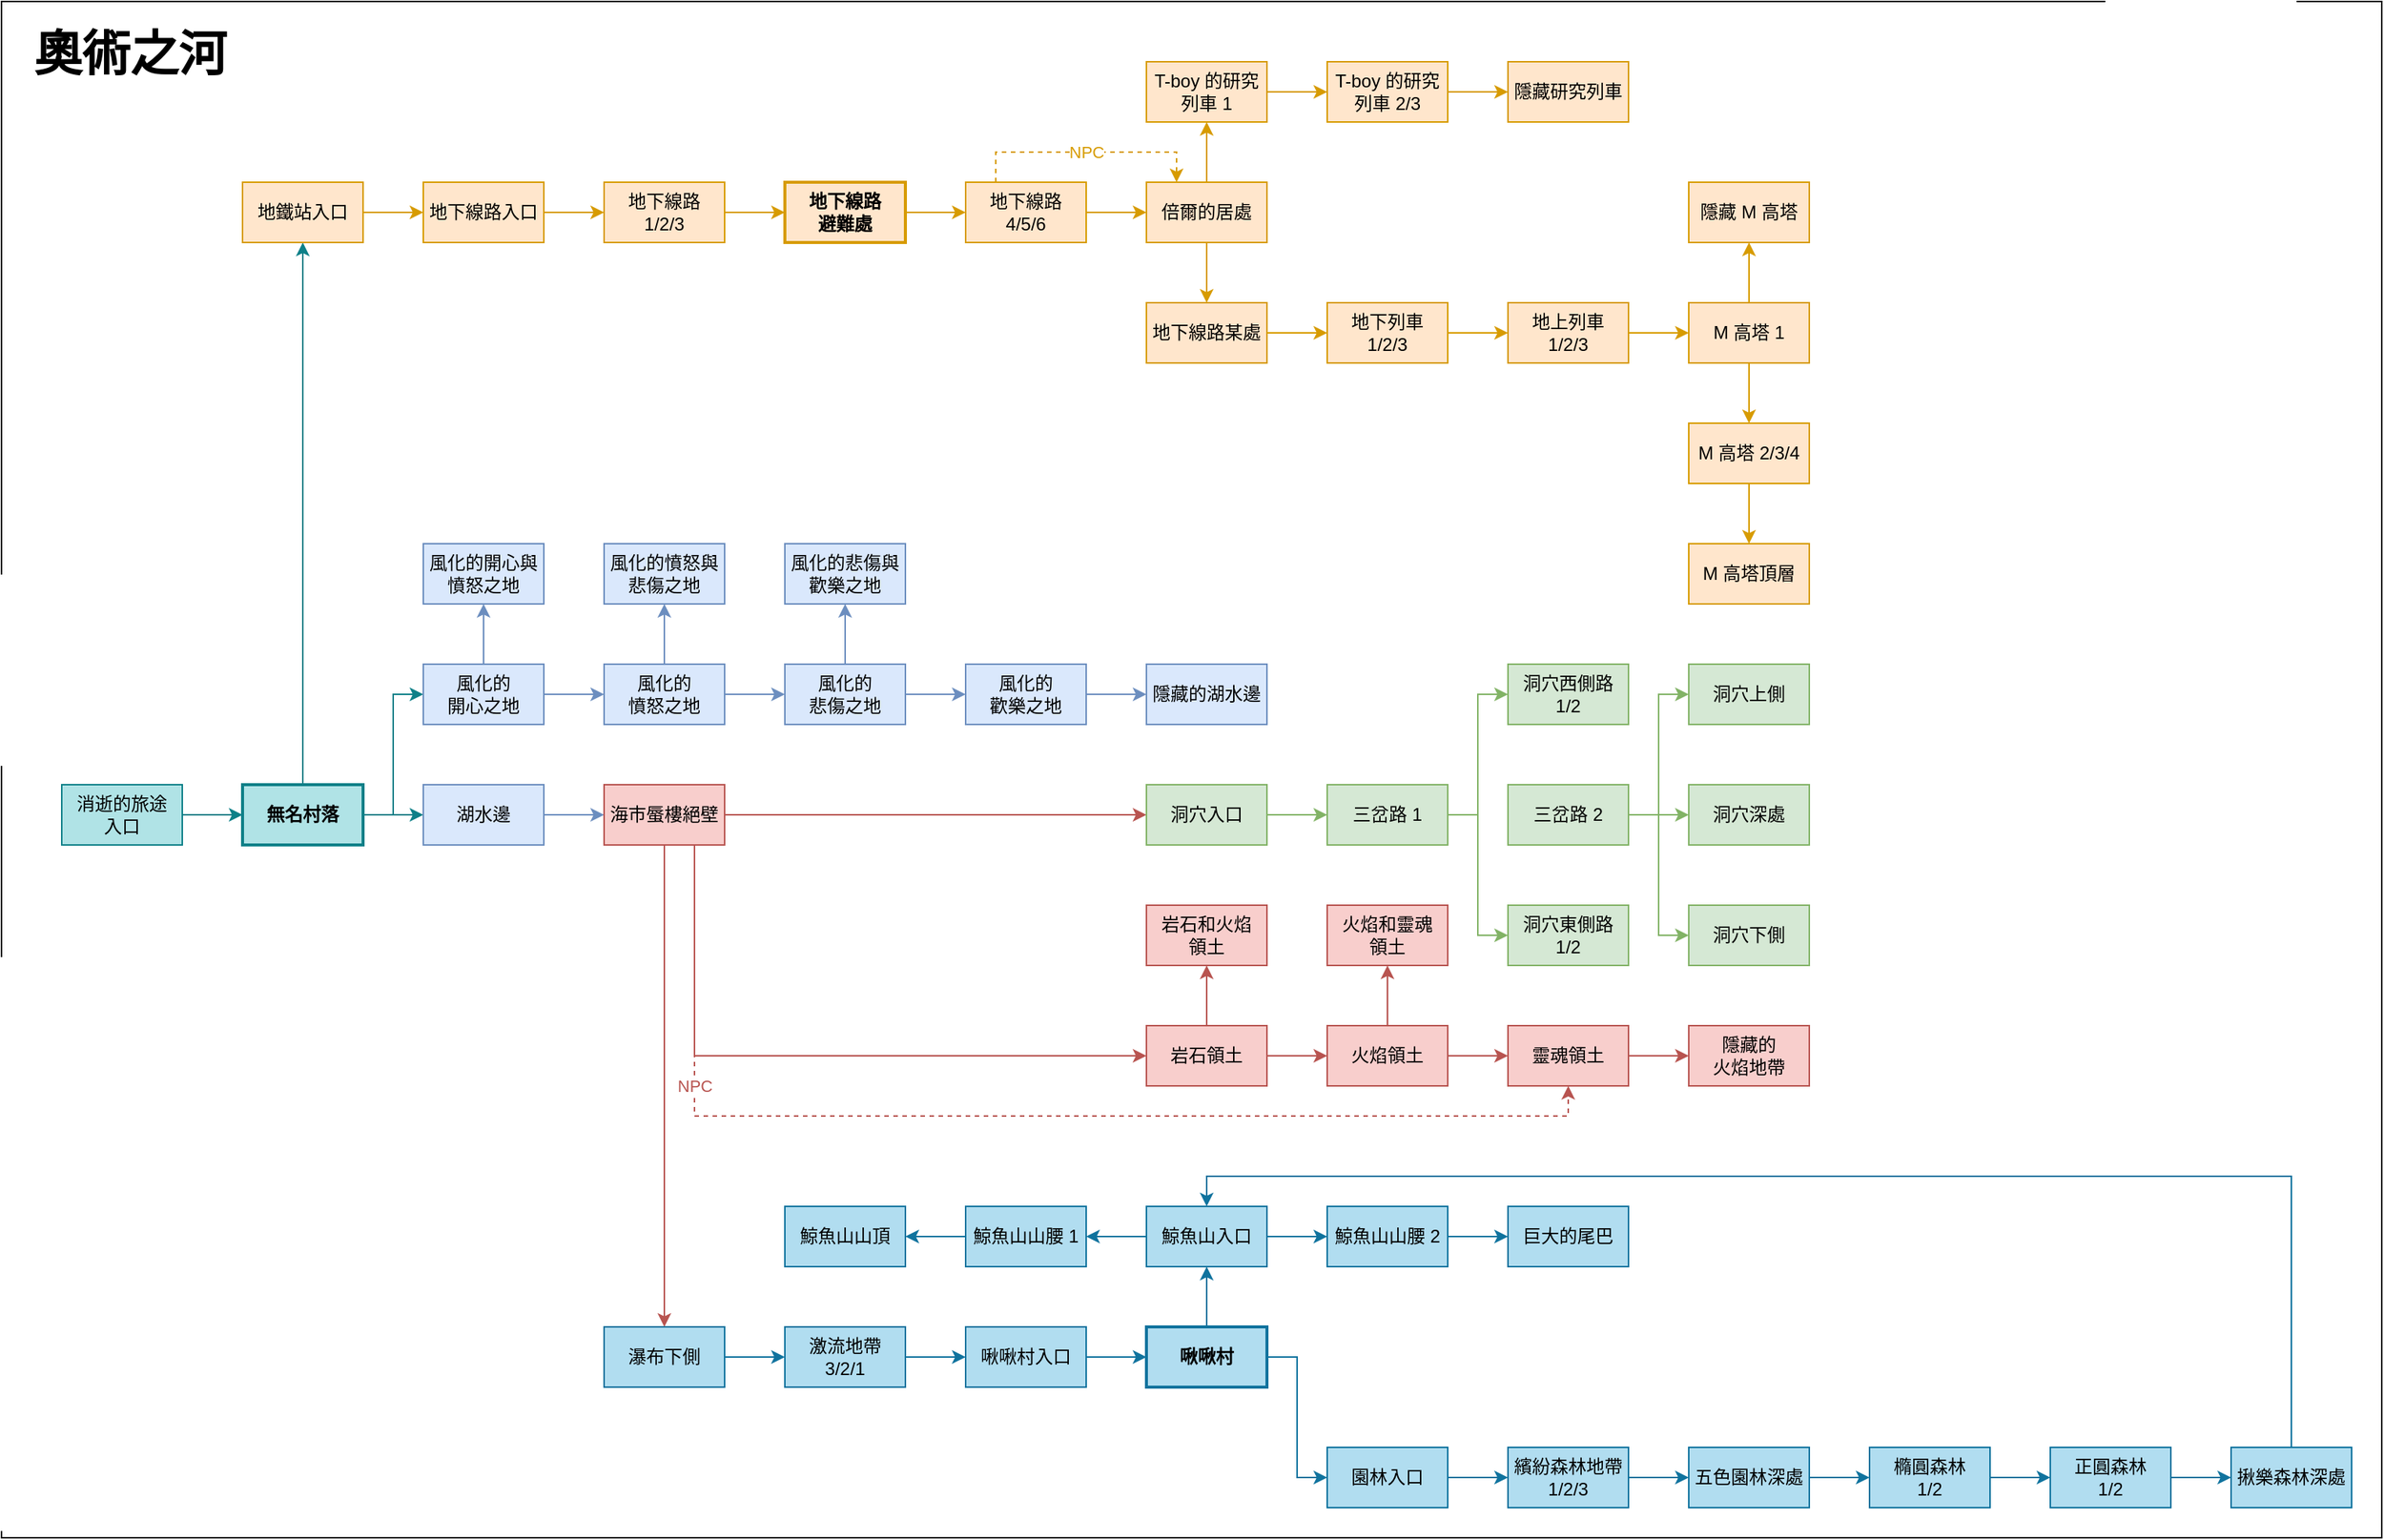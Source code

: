 <mxfile version="24.7.5">
  <diagram name="Page-1" id="98I1_oZJ7lvWs5_vr2ny">
    <mxGraphModel dx="2874" dy="1777" grid="1" gridSize="10" guides="1" tooltips="1" connect="1" arrows="1" fold="1" page="1" pageScale="1" pageWidth="850" pageHeight="1100" math="0" shadow="0">
      <root>
        <mxCell id="0" />
        <mxCell id="1" parent="0" />
        <mxCell id="Q3DIbl1BtEreVl4ZhK06-36" value="" style="rounded=0;whiteSpace=wrap;html=1;" parent="1" vertex="1">
          <mxGeometry x="40" y="40" width="1580" height="1020" as="geometry" />
        </mxCell>
        <mxCell id="d3JcHvjQmQeXnqKImObB-3" style="edgeStyle=orthogonalEdgeStyle;rounded=0;orthogonalLoop=1;jettySize=auto;html=1;exitX=1;exitY=0.5;exitDx=0;exitDy=0;entryX=0;entryY=0.5;entryDx=0;entryDy=0;fillColor=#b0e3e6;strokeColor=#0e8088;" parent="1" source="d3JcHvjQmQeXnqKImObB-1" target="d3JcHvjQmQeXnqKImObB-2" edge="1">
          <mxGeometry relative="1" as="geometry" />
        </mxCell>
        <mxCell id="d3JcHvjQmQeXnqKImObB-1" value="消逝的旅途&lt;br&gt;入口" style="rounded=0;whiteSpace=wrap;html=1;fillColor=#b0e3e6;strokeColor=#0e8088;" parent="1" vertex="1">
          <mxGeometry x="80" y="560" width="80" height="40" as="geometry" />
        </mxCell>
        <mxCell id="d3JcHvjQmQeXnqKImObB-93" style="edgeStyle=orthogonalEdgeStyle;rounded=0;orthogonalLoop=1;jettySize=auto;html=1;exitX=1;exitY=0.5;exitDx=0;exitDy=0;entryX=0;entryY=0.5;entryDx=0;entryDy=0;fillColor=#b0e3e6;strokeColor=#0e8088;" parent="1" source="d3JcHvjQmQeXnqKImObB-2" target="d3JcHvjQmQeXnqKImObB-59" edge="1">
          <mxGeometry relative="1" as="geometry" />
        </mxCell>
        <mxCell id="d3JcHvjQmQeXnqKImObB-96" style="edgeStyle=orthogonalEdgeStyle;rounded=0;orthogonalLoop=1;jettySize=auto;html=1;exitX=1;exitY=0.5;exitDx=0;exitDy=0;entryX=0;entryY=0.5;entryDx=0;entryDy=0;fillColor=#b0e3e6;strokeColor=#0e8088;" parent="1" source="d3JcHvjQmQeXnqKImObB-2" target="d3JcHvjQmQeXnqKImObB-43" edge="1">
          <mxGeometry relative="1" as="geometry" />
        </mxCell>
        <mxCell id="d3JcHvjQmQeXnqKImObB-97" style="edgeStyle=orthogonalEdgeStyle;rounded=0;orthogonalLoop=1;jettySize=auto;html=1;exitX=0.5;exitY=0;exitDx=0;exitDy=0;entryX=0.5;entryY=1;entryDx=0;entryDy=0;fillColor=#b0e3e6;strokeColor=#0e8088;" parent="1" source="d3JcHvjQmQeXnqKImObB-2" target="d3JcHvjQmQeXnqKImObB-4" edge="1">
          <mxGeometry relative="1" as="geometry" />
        </mxCell>
        <mxCell id="d3JcHvjQmQeXnqKImObB-2" value="無名村落" style="rounded=0;whiteSpace=wrap;html=1;fillColor=#b0e3e6;strokeColor=#0e8088;fontStyle=1;strokeWidth=2;" parent="1" vertex="1">
          <mxGeometry x="200" y="560" width="80" height="40" as="geometry" />
        </mxCell>
        <mxCell id="d3JcHvjQmQeXnqKImObB-10" style="edgeStyle=orthogonalEdgeStyle;rounded=0;orthogonalLoop=1;jettySize=auto;html=1;exitX=1;exitY=0.5;exitDx=0;exitDy=0;entryX=0;entryY=0.5;entryDx=0;entryDy=0;fillColor=#ffe6cc;strokeColor=#d79b00;" parent="1" source="d3JcHvjQmQeXnqKImObB-4" target="d3JcHvjQmQeXnqKImObB-5" edge="1">
          <mxGeometry relative="1" as="geometry" />
        </mxCell>
        <mxCell id="d3JcHvjQmQeXnqKImObB-4" value="地鐵站入口" style="rounded=0;whiteSpace=wrap;html=1;fillColor=#ffe6cc;strokeColor=#d79b00;" parent="1" vertex="1">
          <mxGeometry x="200" y="160" width="80" height="40" as="geometry" />
        </mxCell>
        <mxCell id="d3JcHvjQmQeXnqKImObB-11" style="edgeStyle=orthogonalEdgeStyle;rounded=0;orthogonalLoop=1;jettySize=auto;html=1;exitX=1;exitY=0.5;exitDx=0;exitDy=0;entryX=0;entryY=0.5;entryDx=0;entryDy=0;fillColor=#ffe6cc;strokeColor=#d79b00;" parent="1" source="d3JcHvjQmQeXnqKImObB-5" target="d3JcHvjQmQeXnqKImObB-6" edge="1">
          <mxGeometry relative="1" as="geometry" />
        </mxCell>
        <mxCell id="d3JcHvjQmQeXnqKImObB-5" value="地下線路入口" style="rounded=0;whiteSpace=wrap;html=1;fillColor=#ffe6cc;strokeColor=#d79b00;" parent="1" vertex="1">
          <mxGeometry x="320" y="160" width="80" height="40" as="geometry" />
        </mxCell>
        <mxCell id="d3JcHvjQmQeXnqKImObB-12" style="edgeStyle=orthogonalEdgeStyle;rounded=0;orthogonalLoop=1;jettySize=auto;html=1;exitX=1;exitY=0.5;exitDx=0;exitDy=0;entryX=0;entryY=0.5;entryDx=0;entryDy=0;fillColor=#ffe6cc;strokeColor=#d79b00;" parent="1" source="d3JcHvjQmQeXnqKImObB-6" target="d3JcHvjQmQeXnqKImObB-9" edge="1">
          <mxGeometry relative="1" as="geometry">
            <mxPoint x="560" y="180" as="targetPoint" />
          </mxGeometry>
        </mxCell>
        <mxCell id="d3JcHvjQmQeXnqKImObB-6" value="地下線路 1/2/3" style="rounded=0;whiteSpace=wrap;html=1;fillColor=#ffe6cc;strokeColor=#d79b00;" parent="1" vertex="1">
          <mxGeometry x="440" y="160" width="80" height="40" as="geometry" />
        </mxCell>
        <mxCell id="d3JcHvjQmQeXnqKImObB-16" style="edgeStyle=orthogonalEdgeStyle;rounded=0;orthogonalLoop=1;jettySize=auto;html=1;exitX=1;exitY=0.5;exitDx=0;exitDy=0;entryX=0;entryY=0.5;entryDx=0;entryDy=0;fillColor=#ffe6cc;strokeColor=#d79b00;" parent="1" source="d3JcHvjQmQeXnqKImObB-9" target="d3JcHvjQmQeXnqKImObB-15" edge="1">
          <mxGeometry relative="1" as="geometry" />
        </mxCell>
        <mxCell id="d3JcHvjQmQeXnqKImObB-9" value="地下線路&lt;br&gt;避難處" style="rounded=0;whiteSpace=wrap;html=1;fillColor=#ffe6cc;strokeColor=#d79b00;fontStyle=1;strokeWidth=2;" parent="1" vertex="1">
          <mxGeometry x="560" y="160" width="80" height="40" as="geometry" />
        </mxCell>
        <mxCell id="d3JcHvjQmQeXnqKImObB-25" style="edgeStyle=orthogonalEdgeStyle;rounded=0;orthogonalLoop=1;jettySize=auto;html=1;exitX=1;exitY=0.5;exitDx=0;exitDy=0;entryX=0;entryY=0.5;entryDx=0;entryDy=0;fillColor=#ffe6cc;strokeColor=#d79b00;" parent="1" source="d3JcHvjQmQeXnqKImObB-15" target="d3JcHvjQmQeXnqKImObB-21" edge="1">
          <mxGeometry relative="1" as="geometry" />
        </mxCell>
        <mxCell id="SFGJ2DjizF-hznq4Pdk7-2" style="edgeStyle=orthogonalEdgeStyle;rounded=0;orthogonalLoop=1;jettySize=auto;html=1;exitX=0.25;exitY=0;exitDx=0;exitDy=0;entryX=0.25;entryY=0;entryDx=0;entryDy=0;fillColor=#ffe6cc;strokeColor=#d79b00;dashed=1;" edge="1" parent="1" source="d3JcHvjQmQeXnqKImObB-15" target="d3JcHvjQmQeXnqKImObB-21">
          <mxGeometry relative="1" as="geometry" />
        </mxCell>
        <mxCell id="SFGJ2DjizF-hznq4Pdk7-3" value="NPC" style="edgeLabel;html=1;align=center;verticalAlign=middle;resizable=0;points=[];fontColor=#D79B00;" vertex="1" connectable="0" parent="SFGJ2DjizF-hznq4Pdk7-2">
          <mxGeometry x="-0.438" y="-4" relative="1" as="geometry">
            <mxPoint x="35" y="-4" as="offset" />
          </mxGeometry>
        </mxCell>
        <mxCell id="d3JcHvjQmQeXnqKImObB-15" value="地下線路 4/5/6" style="rounded=0;whiteSpace=wrap;html=1;fillColor=#ffe6cc;strokeColor=#d79b00;" parent="1" vertex="1">
          <mxGeometry x="680" y="160" width="80" height="40" as="geometry" />
        </mxCell>
        <mxCell id="d3JcHvjQmQeXnqKImObB-26" style="edgeStyle=orthogonalEdgeStyle;rounded=0;orthogonalLoop=1;jettySize=auto;html=1;exitX=0.5;exitY=1;exitDx=0;exitDy=0;entryX=0.5;entryY=0;entryDx=0;entryDy=0;fillColor=#ffe6cc;strokeColor=#d79b00;" parent="1" source="d3JcHvjQmQeXnqKImObB-21" target="d3JcHvjQmQeXnqKImObB-22" edge="1">
          <mxGeometry relative="1" as="geometry" />
        </mxCell>
        <mxCell id="SFGJ2DjizF-hznq4Pdk7-1" style="edgeStyle=orthogonalEdgeStyle;rounded=0;orthogonalLoop=1;jettySize=auto;html=1;exitX=0.5;exitY=0;exitDx=0;exitDy=0;entryX=0.5;entryY=1;entryDx=0;entryDy=0;fillColor=#ffe6cc;strokeColor=#d79b00;" edge="1" parent="1" source="d3JcHvjQmQeXnqKImObB-21" target="d3JcHvjQmQeXnqKImObB-37">
          <mxGeometry relative="1" as="geometry" />
        </mxCell>
        <mxCell id="d3JcHvjQmQeXnqKImObB-21" value="倍爾的居處" style="rounded=0;whiteSpace=wrap;html=1;fillColor=#ffe6cc;strokeColor=#d79b00;" parent="1" vertex="1">
          <mxGeometry x="800" y="160" width="80" height="40" as="geometry" />
        </mxCell>
        <mxCell id="d3JcHvjQmQeXnqKImObB-27" style="edgeStyle=orthogonalEdgeStyle;rounded=0;orthogonalLoop=1;jettySize=auto;html=1;exitX=1;exitY=0.5;exitDx=0;exitDy=0;entryX=0;entryY=0.5;entryDx=0;entryDy=0;fillColor=#ffe6cc;strokeColor=#d79b00;" parent="1" source="d3JcHvjQmQeXnqKImObB-22" target="d3JcHvjQmQeXnqKImObB-23" edge="1">
          <mxGeometry relative="1" as="geometry" />
        </mxCell>
        <mxCell id="d3JcHvjQmQeXnqKImObB-22" value="地下線路某處" style="rounded=0;whiteSpace=wrap;html=1;fillColor=#ffe6cc;strokeColor=#d79b00;" parent="1" vertex="1">
          <mxGeometry x="800" y="240" width="80" height="40" as="geometry" />
        </mxCell>
        <mxCell id="d3JcHvjQmQeXnqKImObB-28" style="edgeStyle=orthogonalEdgeStyle;rounded=0;orthogonalLoop=1;jettySize=auto;html=1;exitX=1;exitY=0.5;exitDx=0;exitDy=0;entryX=0;entryY=0.5;entryDx=0;entryDy=0;fillColor=#ffe6cc;strokeColor=#d79b00;" parent="1" source="d3JcHvjQmQeXnqKImObB-23" target="d3JcHvjQmQeXnqKImObB-24" edge="1">
          <mxGeometry relative="1" as="geometry" />
        </mxCell>
        <mxCell id="d3JcHvjQmQeXnqKImObB-23" value="地下列車 1/2/3" style="rounded=0;whiteSpace=wrap;html=1;fillColor=#ffe6cc;strokeColor=#d79b00;" parent="1" vertex="1">
          <mxGeometry x="920" y="240" width="80" height="40" as="geometry" />
        </mxCell>
        <mxCell id="d3JcHvjQmQeXnqKImObB-33" style="edgeStyle=orthogonalEdgeStyle;rounded=0;orthogonalLoop=1;jettySize=auto;html=1;exitX=1;exitY=0.5;exitDx=0;exitDy=0;entryX=0;entryY=0.5;entryDx=0;entryDy=0;fillColor=#ffe6cc;strokeColor=#d79b00;" parent="1" source="d3JcHvjQmQeXnqKImObB-24" target="d3JcHvjQmQeXnqKImObB-29" edge="1">
          <mxGeometry relative="1" as="geometry" />
        </mxCell>
        <mxCell id="d3JcHvjQmQeXnqKImObB-24" value="地上列車 1/2/3" style="rounded=0;whiteSpace=wrap;html=1;fillColor=#ffe6cc;strokeColor=#d79b00;" parent="1" vertex="1">
          <mxGeometry x="1040" y="240" width="80" height="40" as="geometry" />
        </mxCell>
        <mxCell id="d3JcHvjQmQeXnqKImObB-35" style="edgeStyle=orthogonalEdgeStyle;rounded=0;orthogonalLoop=1;jettySize=auto;html=1;exitX=0.5;exitY=1;exitDx=0;exitDy=0;entryX=0.5;entryY=0;entryDx=0;entryDy=0;fillColor=#ffe6cc;strokeColor=#d79b00;" parent="1" source="d3JcHvjQmQeXnqKImObB-29" target="d3JcHvjQmQeXnqKImObB-31" edge="1">
          <mxGeometry relative="1" as="geometry" />
        </mxCell>
        <mxCell id="d3JcHvjQmQeXnqKImObB-62" style="edgeStyle=orthogonalEdgeStyle;rounded=0;orthogonalLoop=1;jettySize=auto;html=1;exitX=0.5;exitY=0;exitDx=0;exitDy=0;entryX=0.5;entryY=1;entryDx=0;entryDy=0;fillColor=#ffe6cc;strokeColor=#d79b00;" parent="1" source="d3JcHvjQmQeXnqKImObB-29" target="d3JcHvjQmQeXnqKImObB-30" edge="1">
          <mxGeometry relative="1" as="geometry" />
        </mxCell>
        <mxCell id="d3JcHvjQmQeXnqKImObB-29" value="M 高塔 1" style="rounded=0;whiteSpace=wrap;html=1;fillColor=#ffe6cc;strokeColor=#d79b00;" parent="1" vertex="1">
          <mxGeometry x="1160" y="240" width="80" height="40" as="geometry" />
        </mxCell>
        <mxCell id="d3JcHvjQmQeXnqKImObB-30" value="隱藏 M 高塔" style="rounded=0;whiteSpace=wrap;html=1;fillColor=#ffe6cc;strokeColor=#d79b00;" parent="1" vertex="1">
          <mxGeometry x="1160" y="160" width="80" height="40" as="geometry" />
        </mxCell>
        <mxCell id="d3JcHvjQmQeXnqKImObB-36" style="edgeStyle=orthogonalEdgeStyle;rounded=0;orthogonalLoop=1;jettySize=auto;html=1;exitX=0.5;exitY=1;exitDx=0;exitDy=0;entryX=0.5;entryY=0;entryDx=0;entryDy=0;fillColor=#ffe6cc;strokeColor=#d79b00;" parent="1" source="d3JcHvjQmQeXnqKImObB-31" target="d3JcHvjQmQeXnqKImObB-32" edge="1">
          <mxGeometry relative="1" as="geometry" />
        </mxCell>
        <mxCell id="d3JcHvjQmQeXnqKImObB-31" value="M 高塔 2/3/4" style="rounded=0;whiteSpace=wrap;html=1;fillColor=#ffe6cc;strokeColor=#d79b00;" parent="1" vertex="1">
          <mxGeometry x="1160" y="320" width="80" height="40" as="geometry" />
        </mxCell>
        <mxCell id="d3JcHvjQmQeXnqKImObB-32" value="M 高塔頂層" style="rounded=0;whiteSpace=wrap;html=1;fillColor=#ffe6cc;strokeColor=#d79b00;" parent="1" vertex="1">
          <mxGeometry x="1160" y="400" width="80" height="40" as="geometry" />
        </mxCell>
        <mxCell id="d3JcHvjQmQeXnqKImObB-39" style="edgeStyle=orthogonalEdgeStyle;rounded=0;orthogonalLoop=1;jettySize=auto;html=1;exitX=1;exitY=0.5;exitDx=0;exitDy=0;fillColor=#ffe6cc;strokeColor=#d79b00;" parent="1" source="d3JcHvjQmQeXnqKImObB-37" target="d3JcHvjQmQeXnqKImObB-38" edge="1">
          <mxGeometry relative="1" as="geometry" />
        </mxCell>
        <mxCell id="d3JcHvjQmQeXnqKImObB-37" value="T-boy 的研究列車 1" style="rounded=0;whiteSpace=wrap;html=1;fillColor=#ffe6cc;strokeColor=#d79b00;" parent="1" vertex="1">
          <mxGeometry x="800" y="80" width="80" height="40" as="geometry" />
        </mxCell>
        <mxCell id="d3JcHvjQmQeXnqKImObB-41" style="edgeStyle=orthogonalEdgeStyle;rounded=0;orthogonalLoop=1;jettySize=auto;html=1;exitX=1;exitY=0.5;exitDx=0;exitDy=0;entryX=0;entryY=0.5;entryDx=0;entryDy=0;fillColor=#ffe6cc;strokeColor=#d79b00;" parent="1" source="d3JcHvjQmQeXnqKImObB-38" target="d3JcHvjQmQeXnqKImObB-40" edge="1">
          <mxGeometry relative="1" as="geometry" />
        </mxCell>
        <mxCell id="d3JcHvjQmQeXnqKImObB-38" value="T-boy 的研究列車 2/3" style="rounded=0;whiteSpace=wrap;html=1;fillColor=#ffe6cc;strokeColor=#d79b00;" parent="1" vertex="1">
          <mxGeometry x="920" y="80" width="80" height="40" as="geometry" />
        </mxCell>
        <mxCell id="d3JcHvjQmQeXnqKImObB-40" value="隱藏研究列車" style="rounded=0;whiteSpace=wrap;html=1;fillColor=#ffe6cc;strokeColor=#d79b00;" parent="1" vertex="1">
          <mxGeometry x="1040" y="80" width="80" height="40" as="geometry" />
        </mxCell>
        <mxCell id="d3JcHvjQmQeXnqKImObB-52" style="edgeStyle=orthogonalEdgeStyle;rounded=0;orthogonalLoop=1;jettySize=auto;html=1;exitX=1;exitY=0.5;exitDx=0;exitDy=0;entryX=0;entryY=0.5;entryDx=0;entryDy=0;fillColor=#dae8fc;strokeColor=#6c8ebf;" parent="1" source="d3JcHvjQmQeXnqKImObB-43" target="d3JcHvjQmQeXnqKImObB-45" edge="1">
          <mxGeometry relative="1" as="geometry" />
        </mxCell>
        <mxCell id="d3JcHvjQmQeXnqKImObB-56" style="edgeStyle=orthogonalEdgeStyle;rounded=0;orthogonalLoop=1;jettySize=auto;html=1;exitX=0.5;exitY=0;exitDx=0;exitDy=0;entryX=0.5;entryY=1;entryDx=0;entryDy=0;fillColor=#dae8fc;strokeColor=#6c8ebf;" parent="1" source="d3JcHvjQmQeXnqKImObB-43" target="d3JcHvjQmQeXnqKImObB-44" edge="1">
          <mxGeometry relative="1" as="geometry" />
        </mxCell>
        <mxCell id="d3JcHvjQmQeXnqKImObB-43" value="風化的&lt;br&gt;開心之地" style="rounded=0;whiteSpace=wrap;html=1;fillColor=#dae8fc;strokeColor=#6c8ebf;" parent="1" vertex="1">
          <mxGeometry x="320" y="480" width="80" height="40" as="geometry" />
        </mxCell>
        <mxCell id="d3JcHvjQmQeXnqKImObB-44" value="風化的開心與憤怒之地" style="rounded=0;whiteSpace=wrap;html=1;fillColor=#dae8fc;strokeColor=#6c8ebf;" parent="1" vertex="1">
          <mxGeometry x="320" y="400" width="80" height="40" as="geometry" />
        </mxCell>
        <mxCell id="d3JcHvjQmQeXnqKImObB-53" style="edgeStyle=orthogonalEdgeStyle;rounded=0;orthogonalLoop=1;jettySize=auto;html=1;exitX=1;exitY=0.5;exitDx=0;exitDy=0;entryX=0;entryY=0.5;entryDx=0;entryDy=0;fillColor=#dae8fc;strokeColor=#6c8ebf;" parent="1" source="d3JcHvjQmQeXnqKImObB-45" target="d3JcHvjQmQeXnqKImObB-47" edge="1">
          <mxGeometry relative="1" as="geometry" />
        </mxCell>
        <mxCell id="d3JcHvjQmQeXnqKImObB-57" style="edgeStyle=orthogonalEdgeStyle;rounded=0;orthogonalLoop=1;jettySize=auto;html=1;exitX=0.5;exitY=0;exitDx=0;exitDy=0;entryX=0.5;entryY=1;entryDx=0;entryDy=0;fillColor=#dae8fc;strokeColor=#6c8ebf;" parent="1" source="d3JcHvjQmQeXnqKImObB-45" target="d3JcHvjQmQeXnqKImObB-46" edge="1">
          <mxGeometry relative="1" as="geometry" />
        </mxCell>
        <mxCell id="d3JcHvjQmQeXnqKImObB-45" value="風化的&lt;br&gt;憤怒之地" style="rounded=0;whiteSpace=wrap;html=1;fillColor=#dae8fc;strokeColor=#6c8ebf;" parent="1" vertex="1">
          <mxGeometry x="440" y="480" width="80" height="40" as="geometry" />
        </mxCell>
        <mxCell id="d3JcHvjQmQeXnqKImObB-46" value="風化的憤怒與悲傷之地" style="rounded=0;whiteSpace=wrap;html=1;fillColor=#dae8fc;strokeColor=#6c8ebf;" parent="1" vertex="1">
          <mxGeometry x="440" y="400" width="80" height="40" as="geometry" />
        </mxCell>
        <mxCell id="d3JcHvjQmQeXnqKImObB-54" style="edgeStyle=orthogonalEdgeStyle;rounded=0;orthogonalLoop=1;jettySize=auto;html=1;exitX=1;exitY=0.5;exitDx=0;exitDy=0;entryX=0;entryY=0.5;entryDx=0;entryDy=0;fillColor=#dae8fc;strokeColor=#6c8ebf;" parent="1" source="d3JcHvjQmQeXnqKImObB-47" target="d3JcHvjQmQeXnqKImObB-49" edge="1">
          <mxGeometry relative="1" as="geometry" />
        </mxCell>
        <mxCell id="d3JcHvjQmQeXnqKImObB-58" style="edgeStyle=orthogonalEdgeStyle;rounded=0;orthogonalLoop=1;jettySize=auto;html=1;exitX=0.5;exitY=0;exitDx=0;exitDy=0;entryX=0.5;entryY=1;entryDx=0;entryDy=0;fillColor=#dae8fc;strokeColor=#6c8ebf;" parent="1" source="d3JcHvjQmQeXnqKImObB-47" target="d3JcHvjQmQeXnqKImObB-48" edge="1">
          <mxGeometry relative="1" as="geometry" />
        </mxCell>
        <mxCell id="d3JcHvjQmQeXnqKImObB-47" value="風化的&lt;br&gt;悲傷之地" style="rounded=0;whiteSpace=wrap;html=1;fillColor=#dae8fc;strokeColor=#6c8ebf;" parent="1" vertex="1">
          <mxGeometry x="560" y="480" width="80" height="40" as="geometry" />
        </mxCell>
        <mxCell id="d3JcHvjQmQeXnqKImObB-48" value="風化的悲傷與歡樂之地" style="rounded=0;whiteSpace=wrap;html=1;fillColor=#dae8fc;strokeColor=#6c8ebf;" parent="1" vertex="1">
          <mxGeometry x="560" y="400" width="80" height="40" as="geometry" />
        </mxCell>
        <mxCell id="d3JcHvjQmQeXnqKImObB-92" style="edgeStyle=orthogonalEdgeStyle;rounded=0;orthogonalLoop=1;jettySize=auto;html=1;exitX=1;exitY=0.5;exitDx=0;exitDy=0;entryX=0;entryY=0.5;entryDx=0;entryDy=0;fillColor=#dae8fc;strokeColor=#6c8ebf;" parent="1" source="d3JcHvjQmQeXnqKImObB-49" target="d3JcHvjQmQeXnqKImObB-51" edge="1">
          <mxGeometry relative="1" as="geometry" />
        </mxCell>
        <mxCell id="d3JcHvjQmQeXnqKImObB-49" value="風化的&lt;br&gt;歡樂之地" style="rounded=0;whiteSpace=wrap;html=1;fillColor=#dae8fc;strokeColor=#6c8ebf;" parent="1" vertex="1">
          <mxGeometry x="680" y="480" width="80" height="40" as="geometry" />
        </mxCell>
        <mxCell id="d3JcHvjQmQeXnqKImObB-51" value="隱藏的湖水邊" style="rounded=0;whiteSpace=wrap;html=1;fillColor=#dae8fc;strokeColor=#6c8ebf;" parent="1" vertex="1">
          <mxGeometry x="800" y="480" width="80" height="40" as="geometry" />
        </mxCell>
        <mxCell id="d3JcHvjQmQeXnqKImObB-78" style="edgeStyle=orthogonalEdgeStyle;rounded=0;orthogonalLoop=1;jettySize=auto;html=1;exitX=1;exitY=0.5;exitDx=0;exitDy=0;fillColor=#dae8fc;strokeColor=#6c8ebf;" parent="1" source="d3JcHvjQmQeXnqKImObB-59" target="d3JcHvjQmQeXnqKImObB-60" edge="1">
          <mxGeometry relative="1" as="geometry" />
        </mxCell>
        <mxCell id="d3JcHvjQmQeXnqKImObB-59" value="湖水邊" style="rounded=0;whiteSpace=wrap;html=1;fillColor=#dae8fc;strokeColor=#6c8ebf;" parent="1" vertex="1">
          <mxGeometry x="320" y="560" width="80" height="40" as="geometry" />
        </mxCell>
        <mxCell id="d3JcHvjQmQeXnqKImObB-79" style="edgeStyle=orthogonalEdgeStyle;rounded=0;orthogonalLoop=1;jettySize=auto;html=1;exitX=1;exitY=0.5;exitDx=0;exitDy=0;entryX=0;entryY=0.5;entryDx=0;entryDy=0;fillColor=#f8cecc;strokeColor=#b85450;" parent="1" source="d3JcHvjQmQeXnqKImObB-60" target="d3JcHvjQmQeXnqKImObB-61" edge="1">
          <mxGeometry relative="1" as="geometry" />
        </mxCell>
        <mxCell id="d3JcHvjQmQeXnqKImObB-86" style="edgeStyle=orthogonalEdgeStyle;rounded=0;orthogonalLoop=1;jettySize=auto;html=1;exitX=0.75;exitY=1;exitDx=0;exitDy=0;entryX=0;entryY=0.5;entryDx=0;entryDy=0;fillColor=#f8cecc;strokeColor=#b85450;" parent="1" source="d3JcHvjQmQeXnqKImObB-60" target="d3JcHvjQmQeXnqKImObB-80" edge="1">
          <mxGeometry relative="1" as="geometry" />
        </mxCell>
        <mxCell id="d3JcHvjQmQeXnqKImObB-98" style="edgeStyle=orthogonalEdgeStyle;rounded=0;orthogonalLoop=1;jettySize=auto;html=1;exitX=0.75;exitY=1;exitDx=0;exitDy=0;entryX=0.5;entryY=1;entryDx=0;entryDy=0;fillColor=#f8cecc;strokeColor=#b85450;dashed=1;" parent="1" source="d3JcHvjQmQeXnqKImObB-60" target="d3JcHvjQmQeXnqKImObB-84" edge="1">
          <mxGeometry relative="1" as="geometry" />
        </mxCell>
        <mxCell id="d3JcHvjQmQeXnqKImObB-99" value="NPC" style="edgeLabel;html=1;align=center;verticalAlign=middle;resizable=0;points=[];rotation=0;fontColor=#B85450;" parent="d3JcHvjQmQeXnqKImObB-98" vertex="1" connectable="0">
          <mxGeometry x="-0.775" y="2" relative="1" as="geometry">
            <mxPoint x="-2" y="72" as="offset" />
          </mxGeometry>
        </mxCell>
        <mxCell id="Q3DIbl1BtEreVl4ZhK06-28" style="edgeStyle=orthogonalEdgeStyle;rounded=0;orthogonalLoop=1;jettySize=auto;html=1;exitX=0.5;exitY=1;exitDx=0;exitDy=0;entryX=0.5;entryY=0;entryDx=0;entryDy=0;fillColor=#f8cecc;strokeColor=#b85450;" parent="1" source="d3JcHvjQmQeXnqKImObB-60" target="Q3DIbl1BtEreVl4ZhK06-2" edge="1">
          <mxGeometry relative="1" as="geometry" />
        </mxCell>
        <mxCell id="d3JcHvjQmQeXnqKImObB-60" value="海市蜃樓絕壁" style="rounded=0;whiteSpace=wrap;html=1;fillColor=#f8cecc;strokeColor=#b85450;fontSize=12;" parent="1" vertex="1">
          <mxGeometry x="440" y="560" width="80" height="40" as="geometry" />
        </mxCell>
        <mxCell id="d3JcHvjQmQeXnqKImObB-68" style="edgeStyle=orthogonalEdgeStyle;rounded=0;orthogonalLoop=1;jettySize=auto;html=1;exitX=1;exitY=0.5;exitDx=0;exitDy=0;entryX=0;entryY=0.5;entryDx=0;entryDy=0;fillColor=#d5e8d4;strokeColor=#82b366;" parent="1" source="d3JcHvjQmQeXnqKImObB-61" target="d3JcHvjQmQeXnqKImObB-63" edge="1">
          <mxGeometry relative="1" as="geometry" />
        </mxCell>
        <mxCell id="d3JcHvjQmQeXnqKImObB-61" value="洞穴入口" style="rounded=0;whiteSpace=wrap;html=1;fillColor=#d5e8d4;strokeColor=#82b366;" parent="1" vertex="1">
          <mxGeometry x="800" y="560" width="80" height="40" as="geometry" />
        </mxCell>
        <mxCell id="d3JcHvjQmQeXnqKImObB-69" style="edgeStyle=orthogonalEdgeStyle;rounded=0;orthogonalLoop=1;jettySize=auto;html=1;exitX=1;exitY=0.5;exitDx=0;exitDy=0;entryX=0;entryY=0.5;entryDx=0;entryDy=0;fillColor=#d5e8d4;strokeColor=#82b366;" parent="1" source="d3JcHvjQmQeXnqKImObB-63" target="d3JcHvjQmQeXnqKImObB-64" edge="1">
          <mxGeometry relative="1" as="geometry" />
        </mxCell>
        <mxCell id="d3JcHvjQmQeXnqKImObB-70" style="edgeStyle=orthogonalEdgeStyle;rounded=0;orthogonalLoop=1;jettySize=auto;html=1;exitX=1;exitY=0.5;exitDx=0;exitDy=0;entryX=0;entryY=0.5;entryDx=0;entryDy=0;fillColor=#d5e8d4;strokeColor=#82b366;" parent="1" source="d3JcHvjQmQeXnqKImObB-63" target="d3JcHvjQmQeXnqKImObB-66" edge="1">
          <mxGeometry relative="1" as="geometry" />
        </mxCell>
        <mxCell id="d3JcHvjQmQeXnqKImObB-63" value="三岔路 1" style="rounded=0;whiteSpace=wrap;html=1;fillColor=#d5e8d4;strokeColor=#82b366;" parent="1" vertex="1">
          <mxGeometry x="920" y="560" width="80" height="40" as="geometry" />
        </mxCell>
        <mxCell id="d3JcHvjQmQeXnqKImObB-64" value="洞穴西側路 1/2" style="rounded=0;whiteSpace=wrap;html=1;fillColor=#d5e8d4;strokeColor=#82b366;" parent="1" vertex="1">
          <mxGeometry x="1040" y="480" width="80" height="40" as="geometry" />
        </mxCell>
        <mxCell id="d3JcHvjQmQeXnqKImObB-66" value="洞穴東側路 1/2" style="rounded=0;whiteSpace=wrap;html=1;fillColor=#d5e8d4;strokeColor=#82b366;" parent="1" vertex="1">
          <mxGeometry x="1040" y="640" width="80" height="40" as="geometry" />
        </mxCell>
        <mxCell id="d3JcHvjQmQeXnqKImObB-75" style="edgeStyle=orthogonalEdgeStyle;rounded=0;orthogonalLoop=1;jettySize=auto;html=1;exitX=1;exitY=0.5;exitDx=0;exitDy=0;entryX=0;entryY=0.5;entryDx=0;entryDy=0;fillColor=#d5e8d4;strokeColor=#82b366;" parent="1" source="d3JcHvjQmQeXnqKImObB-71" target="d3JcHvjQmQeXnqKImObB-73" edge="1">
          <mxGeometry relative="1" as="geometry" />
        </mxCell>
        <mxCell id="d3JcHvjQmQeXnqKImObB-76" style="edgeStyle=orthogonalEdgeStyle;rounded=0;orthogonalLoop=1;jettySize=auto;html=1;exitX=1;exitY=0.5;exitDx=0;exitDy=0;entryX=0;entryY=0.5;entryDx=0;entryDy=0;fillColor=#d5e8d4;strokeColor=#82b366;" parent="1" source="d3JcHvjQmQeXnqKImObB-71" target="d3JcHvjQmQeXnqKImObB-74" edge="1">
          <mxGeometry relative="1" as="geometry" />
        </mxCell>
        <mxCell id="d3JcHvjQmQeXnqKImObB-77" style="edgeStyle=orthogonalEdgeStyle;rounded=0;orthogonalLoop=1;jettySize=auto;html=1;exitX=1;exitY=0.5;exitDx=0;exitDy=0;entryX=0;entryY=0.5;entryDx=0;entryDy=0;fillColor=#d5e8d4;strokeColor=#82b366;" parent="1" source="d3JcHvjQmQeXnqKImObB-71" target="d3JcHvjQmQeXnqKImObB-72" edge="1">
          <mxGeometry relative="1" as="geometry" />
        </mxCell>
        <mxCell id="d3JcHvjQmQeXnqKImObB-71" value="三岔路 2" style="rounded=0;whiteSpace=wrap;html=1;fillColor=#d5e8d4;strokeColor=#82b366;" parent="1" vertex="1">
          <mxGeometry x="1040" y="560" width="80" height="40" as="geometry" />
        </mxCell>
        <mxCell id="d3JcHvjQmQeXnqKImObB-72" value="洞穴下側" style="rounded=0;whiteSpace=wrap;html=1;fillColor=#d5e8d4;strokeColor=#82b366;" parent="1" vertex="1">
          <mxGeometry x="1160" y="640" width="80" height="40" as="geometry" />
        </mxCell>
        <mxCell id="d3JcHvjQmQeXnqKImObB-73" value="洞穴上側" style="rounded=0;whiteSpace=wrap;html=1;fillColor=#d5e8d4;strokeColor=#82b366;" parent="1" vertex="1">
          <mxGeometry x="1160" y="480" width="80" height="40" as="geometry" />
        </mxCell>
        <mxCell id="d3JcHvjQmQeXnqKImObB-74" value="洞穴深處" style="rounded=0;whiteSpace=wrap;html=1;fillColor=#d5e8d4;strokeColor=#82b366;" parent="1" vertex="1">
          <mxGeometry x="1160" y="560" width="80" height="40" as="geometry" />
        </mxCell>
        <mxCell id="d3JcHvjQmQeXnqKImObB-87" style="edgeStyle=orthogonalEdgeStyle;rounded=0;orthogonalLoop=1;jettySize=auto;html=1;exitX=0.5;exitY=0;exitDx=0;exitDy=0;entryX=0.5;entryY=1;entryDx=0;entryDy=0;fillColor=#f8cecc;strokeColor=#b85450;" parent="1" source="d3JcHvjQmQeXnqKImObB-80" target="d3JcHvjQmQeXnqKImObB-81" edge="1">
          <mxGeometry relative="1" as="geometry" />
        </mxCell>
        <mxCell id="d3JcHvjQmQeXnqKImObB-88" style="edgeStyle=orthogonalEdgeStyle;rounded=0;orthogonalLoop=1;jettySize=auto;html=1;exitX=1;exitY=0.5;exitDx=0;exitDy=0;entryX=0;entryY=0.5;entryDx=0;entryDy=0;fillColor=#f8cecc;strokeColor=#b85450;" parent="1" source="d3JcHvjQmQeXnqKImObB-80" target="d3JcHvjQmQeXnqKImObB-82" edge="1">
          <mxGeometry relative="1" as="geometry" />
        </mxCell>
        <mxCell id="d3JcHvjQmQeXnqKImObB-80" value="岩石領土" style="rounded=0;whiteSpace=wrap;html=1;fillColor=#f8cecc;strokeColor=#b85450;" parent="1" vertex="1">
          <mxGeometry x="800" y="720" width="80" height="40" as="geometry" />
        </mxCell>
        <mxCell id="d3JcHvjQmQeXnqKImObB-81" value="岩石和火焰&lt;br&gt;領土" style="rounded=0;whiteSpace=wrap;html=1;fillColor=#f8cecc;strokeColor=#b85450;" parent="1" vertex="1">
          <mxGeometry x="800" y="640" width="80" height="40" as="geometry" />
        </mxCell>
        <mxCell id="d3JcHvjQmQeXnqKImObB-89" style="edgeStyle=orthogonalEdgeStyle;rounded=0;orthogonalLoop=1;jettySize=auto;html=1;exitX=0.5;exitY=0;exitDx=0;exitDy=0;entryX=0.5;entryY=1;entryDx=0;entryDy=0;fillColor=#f8cecc;strokeColor=#b85450;" parent="1" source="d3JcHvjQmQeXnqKImObB-82" target="d3JcHvjQmQeXnqKImObB-83" edge="1">
          <mxGeometry relative="1" as="geometry" />
        </mxCell>
        <mxCell id="d3JcHvjQmQeXnqKImObB-90" style="edgeStyle=orthogonalEdgeStyle;rounded=0;orthogonalLoop=1;jettySize=auto;html=1;exitX=1;exitY=0.5;exitDx=0;exitDy=0;entryX=0;entryY=0.5;entryDx=0;entryDy=0;fillColor=#f8cecc;strokeColor=#b85450;" parent="1" source="d3JcHvjQmQeXnqKImObB-82" target="d3JcHvjQmQeXnqKImObB-84" edge="1">
          <mxGeometry relative="1" as="geometry" />
        </mxCell>
        <mxCell id="d3JcHvjQmQeXnqKImObB-82" value="火焰領土" style="rounded=0;whiteSpace=wrap;html=1;fillColor=#f8cecc;strokeColor=#b85450;" parent="1" vertex="1">
          <mxGeometry x="920" y="720" width="80" height="40" as="geometry" />
        </mxCell>
        <mxCell id="d3JcHvjQmQeXnqKImObB-83" value="火焰和靈魂&lt;br&gt;領土" style="rounded=0;whiteSpace=wrap;html=1;fillColor=#f8cecc;strokeColor=#b85450;" parent="1" vertex="1">
          <mxGeometry x="920" y="640" width="80" height="40" as="geometry" />
        </mxCell>
        <mxCell id="d3JcHvjQmQeXnqKImObB-91" style="edgeStyle=orthogonalEdgeStyle;rounded=0;orthogonalLoop=1;jettySize=auto;html=1;exitX=1;exitY=0.5;exitDx=0;exitDy=0;entryX=0;entryY=0.5;entryDx=0;entryDy=0;fillColor=#f8cecc;strokeColor=#b85450;" parent="1" source="d3JcHvjQmQeXnqKImObB-84" target="d3JcHvjQmQeXnqKImObB-85" edge="1">
          <mxGeometry relative="1" as="geometry" />
        </mxCell>
        <mxCell id="d3JcHvjQmQeXnqKImObB-84" value="靈魂領土" style="rounded=0;whiteSpace=wrap;html=1;fillColor=#f8cecc;strokeColor=#b85450;" parent="1" vertex="1">
          <mxGeometry x="1040" y="720" width="80" height="40" as="geometry" />
        </mxCell>
        <mxCell id="d3JcHvjQmQeXnqKImObB-85" value="隱藏的&lt;br&gt;火焰地帶" style="rounded=0;whiteSpace=wrap;html=1;fillColor=#f8cecc;strokeColor=#b85450;" parent="1" vertex="1">
          <mxGeometry x="1160" y="720" width="80" height="40" as="geometry" />
        </mxCell>
        <mxCell id="d3JcHvjQmQeXnqKImObB-102" value="奧術之河" style="text;html=1;align=center;verticalAlign=middle;resizable=0;points=[];autosize=1;strokeColor=none;fillColor=none;fontSize=32;fontStyle=1" parent="1" vertex="1">
          <mxGeometry x="50" y="50" width="150" height="50" as="geometry" />
        </mxCell>
        <mxCell id="Q3DIbl1BtEreVl4ZhK06-12" style="edgeStyle=orthogonalEdgeStyle;rounded=0;orthogonalLoop=1;jettySize=auto;html=1;exitX=1;exitY=0.5;exitDx=0;exitDy=0;entryX=0;entryY=0.5;entryDx=0;entryDy=0;fillColor=#b1ddf0;strokeColor=#10739e;" parent="1" source="Q3DIbl1BtEreVl4ZhK06-2" target="Q3DIbl1BtEreVl4ZhK06-3" edge="1">
          <mxGeometry relative="1" as="geometry" />
        </mxCell>
        <mxCell id="Q3DIbl1BtEreVl4ZhK06-2" value="瀑布下側" style="rounded=0;whiteSpace=wrap;html=1;fillColor=#b1ddf0;strokeColor=#10739e;" parent="1" vertex="1">
          <mxGeometry x="440" y="920" width="80" height="40" as="geometry" />
        </mxCell>
        <mxCell id="Q3DIbl1BtEreVl4ZhK06-13" style="edgeStyle=orthogonalEdgeStyle;rounded=0;orthogonalLoop=1;jettySize=auto;html=1;exitX=1;exitY=0.5;exitDx=0;exitDy=0;fillColor=#b1ddf0;strokeColor=#10739e;" parent="1" source="Q3DIbl1BtEreVl4ZhK06-3" target="Q3DIbl1BtEreVl4ZhK06-4" edge="1">
          <mxGeometry relative="1" as="geometry" />
        </mxCell>
        <mxCell id="Q3DIbl1BtEreVl4ZhK06-3" value="激流地帶&lt;br&gt;3/2/1" style="rounded=0;whiteSpace=wrap;html=1;fillColor=#b1ddf0;strokeColor=#10739e;" parent="1" vertex="1">
          <mxGeometry x="560" y="920" width="80" height="40" as="geometry" />
        </mxCell>
        <mxCell id="Q3DIbl1BtEreVl4ZhK06-14" style="edgeStyle=orthogonalEdgeStyle;rounded=0;orthogonalLoop=1;jettySize=auto;html=1;exitX=1;exitY=0.5;exitDx=0;exitDy=0;entryX=0;entryY=0.5;entryDx=0;entryDy=0;fillColor=#b1ddf0;strokeColor=#10739e;" parent="1" source="Q3DIbl1BtEreVl4ZhK06-4" target="Q3DIbl1BtEreVl4ZhK06-5" edge="1">
          <mxGeometry relative="1" as="geometry" />
        </mxCell>
        <mxCell id="Q3DIbl1BtEreVl4ZhK06-4" value="啾啾村入口" style="rounded=0;whiteSpace=wrap;html=1;fillColor=#b1ddf0;strokeColor=#10739e;" parent="1" vertex="1">
          <mxGeometry x="680" y="920" width="80" height="40" as="geometry" />
        </mxCell>
        <mxCell id="Q3DIbl1BtEreVl4ZhK06-20" style="edgeStyle=orthogonalEdgeStyle;rounded=0;orthogonalLoop=1;jettySize=auto;html=1;exitX=0.5;exitY=0;exitDx=0;exitDy=0;entryX=0.5;entryY=1;entryDx=0;entryDy=0;fillColor=#b1ddf0;strokeColor=#10739e;" parent="1" source="Q3DIbl1BtEreVl4ZhK06-5" target="Q3DIbl1BtEreVl4ZhK06-11" edge="1">
          <mxGeometry relative="1" as="geometry" />
        </mxCell>
        <mxCell id="Q3DIbl1BtEreVl4ZhK06-25" style="edgeStyle=orthogonalEdgeStyle;rounded=0;orthogonalLoop=1;jettySize=auto;html=1;exitX=1;exitY=0.5;exitDx=0;exitDy=0;entryX=0;entryY=0.5;entryDx=0;entryDy=0;fillColor=#b1ddf0;strokeColor=#10739e;" parent="1" source="Q3DIbl1BtEreVl4ZhK06-5" target="Q3DIbl1BtEreVl4ZhK06-6" edge="1">
          <mxGeometry relative="1" as="geometry" />
        </mxCell>
        <mxCell id="Q3DIbl1BtEreVl4ZhK06-5" value="啾啾村" style="rounded=0;whiteSpace=wrap;html=1;fillColor=#b1ddf0;strokeColor=#10739e;fontStyle=1;strokeWidth=2;" parent="1" vertex="1">
          <mxGeometry x="800" y="920" width="80" height="40" as="geometry" />
        </mxCell>
        <mxCell id="Q3DIbl1BtEreVl4ZhK06-16" style="edgeStyle=orthogonalEdgeStyle;rounded=0;orthogonalLoop=1;jettySize=auto;html=1;exitX=1;exitY=0.5;exitDx=0;exitDy=0;entryX=0;entryY=0.5;entryDx=0;entryDy=0;fillColor=#b1ddf0;strokeColor=#10739e;" parent="1" source="Q3DIbl1BtEreVl4ZhK06-6" target="Q3DIbl1BtEreVl4ZhK06-7" edge="1">
          <mxGeometry relative="1" as="geometry" />
        </mxCell>
        <mxCell id="Q3DIbl1BtEreVl4ZhK06-6" value="園林入口" style="rounded=0;whiteSpace=wrap;html=1;fillColor=#b1ddf0;strokeColor=#10739e;" parent="1" vertex="1">
          <mxGeometry x="920" y="1000" width="80" height="40" as="geometry" />
        </mxCell>
        <mxCell id="Q3DIbl1BtEreVl4ZhK06-17" style="edgeStyle=orthogonalEdgeStyle;rounded=0;orthogonalLoop=1;jettySize=auto;html=1;exitX=1;exitY=0.5;exitDx=0;exitDy=0;entryX=0;entryY=0.5;entryDx=0;entryDy=0;fillColor=#b1ddf0;strokeColor=#10739e;" parent="1" source="Q3DIbl1BtEreVl4ZhK06-7" target="Q3DIbl1BtEreVl4ZhK06-8" edge="1">
          <mxGeometry relative="1" as="geometry" />
        </mxCell>
        <mxCell id="Q3DIbl1BtEreVl4ZhK06-7" value="繽紛森林地帶&lt;br&gt;1/2/3" style="rounded=0;whiteSpace=wrap;html=1;fillColor=#b1ddf0;strokeColor=#10739e;" parent="1" vertex="1">
          <mxGeometry x="1040" y="1000" width="80" height="40" as="geometry" />
        </mxCell>
        <mxCell id="Q3DIbl1BtEreVl4ZhK06-18" style="edgeStyle=orthogonalEdgeStyle;rounded=0;orthogonalLoop=1;jettySize=auto;html=1;exitX=1;exitY=0.5;exitDx=0;exitDy=0;entryX=0;entryY=0.5;entryDx=0;entryDy=0;fillColor=#b1ddf0;strokeColor=#10739e;" parent="1" source="Q3DIbl1BtEreVl4ZhK06-8" target="Q3DIbl1BtEreVl4ZhK06-9" edge="1">
          <mxGeometry relative="1" as="geometry" />
        </mxCell>
        <mxCell id="Q3DIbl1BtEreVl4ZhK06-8" value="五色園林深處" style="rounded=0;whiteSpace=wrap;html=1;fillColor=#b1ddf0;strokeColor=#10739e;" parent="1" vertex="1">
          <mxGeometry x="1160" y="1000" width="80" height="40" as="geometry" />
        </mxCell>
        <mxCell id="Q3DIbl1BtEreVl4ZhK06-19" style="edgeStyle=orthogonalEdgeStyle;rounded=0;orthogonalLoop=1;jettySize=auto;html=1;exitX=1;exitY=0.5;exitDx=0;exitDy=0;entryX=0;entryY=0.5;entryDx=0;entryDy=0;fillColor=#b1ddf0;strokeColor=#10739e;" parent="1" source="Q3DIbl1BtEreVl4ZhK06-9" target="Q3DIbl1BtEreVl4ZhK06-10" edge="1">
          <mxGeometry relative="1" as="geometry" />
        </mxCell>
        <mxCell id="Q3DIbl1BtEreVl4ZhK06-9" value="橢圓森林&lt;div&gt;1/2&lt;/div&gt;" style="rounded=0;whiteSpace=wrap;html=1;fillColor=#b1ddf0;strokeColor=#10739e;" parent="1" vertex="1">
          <mxGeometry x="1280" y="1000" width="80" height="40" as="geometry" />
        </mxCell>
        <mxCell id="Q3DIbl1BtEreVl4ZhK06-34" style="edgeStyle=orthogonalEdgeStyle;rounded=0;orthogonalLoop=1;jettySize=auto;html=1;exitX=1;exitY=0.5;exitDx=0;exitDy=0;entryX=0;entryY=0.5;entryDx=0;entryDy=0;fillColor=#b1ddf0;strokeColor=#10739e;" parent="1" source="Q3DIbl1BtEreVl4ZhK06-10" target="Q3DIbl1BtEreVl4ZhK06-33" edge="1">
          <mxGeometry relative="1" as="geometry" />
        </mxCell>
        <mxCell id="Q3DIbl1BtEreVl4ZhK06-10" value="正圓森林&lt;div&gt;1/2&lt;/div&gt;" style="rounded=0;whiteSpace=wrap;html=1;fillColor=#b1ddf0;strokeColor=#10739e;" parent="1" vertex="1">
          <mxGeometry x="1400" y="1000" width="80" height="40" as="geometry" />
        </mxCell>
        <mxCell id="Q3DIbl1BtEreVl4ZhK06-29" style="edgeStyle=orthogonalEdgeStyle;rounded=0;orthogonalLoop=1;jettySize=auto;html=1;exitX=0;exitY=0.5;exitDx=0;exitDy=0;entryX=1;entryY=0.5;entryDx=0;entryDy=0;fillColor=#b1ddf0;strokeColor=#10739e;" parent="1" source="Q3DIbl1BtEreVl4ZhK06-11" target="Q3DIbl1BtEreVl4ZhK06-21" edge="1">
          <mxGeometry relative="1" as="geometry" />
        </mxCell>
        <mxCell id="Q3DIbl1BtEreVl4ZhK06-31" style="edgeStyle=orthogonalEdgeStyle;rounded=0;orthogonalLoop=1;jettySize=auto;html=1;exitX=1;exitY=0.5;exitDx=0;exitDy=0;entryX=0;entryY=0.5;entryDx=0;entryDy=0;fillColor=#b1ddf0;strokeColor=#10739e;" parent="1" source="Q3DIbl1BtEreVl4ZhK06-11" target="Q3DIbl1BtEreVl4ZhK06-23" edge="1">
          <mxGeometry relative="1" as="geometry" />
        </mxCell>
        <mxCell id="Q3DIbl1BtEreVl4ZhK06-11" value="鯨魚山入口" style="rounded=0;whiteSpace=wrap;html=1;fillColor=#b1ddf0;strokeColor=#10739e;" parent="1" vertex="1">
          <mxGeometry x="800" y="840" width="80" height="40" as="geometry" />
        </mxCell>
        <mxCell id="Q3DIbl1BtEreVl4ZhK06-30" style="edgeStyle=orthogonalEdgeStyle;rounded=0;orthogonalLoop=1;jettySize=auto;html=1;exitX=0;exitY=0.5;exitDx=0;exitDy=0;entryX=1;entryY=0.5;entryDx=0;entryDy=0;fillColor=#b1ddf0;strokeColor=#10739e;" parent="1" source="Q3DIbl1BtEreVl4ZhK06-21" target="Q3DIbl1BtEreVl4ZhK06-22" edge="1">
          <mxGeometry relative="1" as="geometry" />
        </mxCell>
        <mxCell id="Q3DIbl1BtEreVl4ZhK06-21" value="鯨魚山山腰 1" style="rounded=0;whiteSpace=wrap;html=1;fillColor=#b1ddf0;strokeColor=#10739e;" parent="1" vertex="1">
          <mxGeometry x="680" y="840" width="80" height="40" as="geometry" />
        </mxCell>
        <mxCell id="Q3DIbl1BtEreVl4ZhK06-22" value="鯨魚山山頂" style="rounded=0;whiteSpace=wrap;html=1;fillColor=#b1ddf0;strokeColor=#10739e;" parent="1" vertex="1">
          <mxGeometry x="560" y="840" width="80" height="40" as="geometry" />
        </mxCell>
        <mxCell id="Q3DIbl1BtEreVl4ZhK06-32" style="edgeStyle=orthogonalEdgeStyle;rounded=0;orthogonalLoop=1;jettySize=auto;html=1;exitX=1;exitY=0.5;exitDx=0;exitDy=0;entryX=0;entryY=0.5;entryDx=0;entryDy=0;fillColor=#b1ddf0;strokeColor=#10739e;" parent="1" source="Q3DIbl1BtEreVl4ZhK06-23" target="Q3DIbl1BtEreVl4ZhK06-24" edge="1">
          <mxGeometry relative="1" as="geometry" />
        </mxCell>
        <mxCell id="Q3DIbl1BtEreVl4ZhK06-23" value="鯨魚山山腰 2" style="rounded=0;whiteSpace=wrap;html=1;fillColor=#b1ddf0;strokeColor=#10739e;" parent="1" vertex="1">
          <mxGeometry x="920" y="840" width="80" height="40" as="geometry" />
        </mxCell>
        <mxCell id="Q3DIbl1BtEreVl4ZhK06-24" value="巨大的尾巴" style="rounded=0;whiteSpace=wrap;html=1;fillColor=#b1ddf0;strokeColor=#10739e;" parent="1" vertex="1">
          <mxGeometry x="1040" y="840" width="80" height="40" as="geometry" />
        </mxCell>
        <mxCell id="Q3DIbl1BtEreVl4ZhK06-35" style="edgeStyle=orthogonalEdgeStyle;rounded=0;orthogonalLoop=1;jettySize=auto;html=1;exitX=0.5;exitY=0;exitDx=0;exitDy=0;entryX=0.5;entryY=0;entryDx=0;entryDy=0;fillColor=#b1ddf0;strokeColor=#10739e;" parent="1" source="Q3DIbl1BtEreVl4ZhK06-33" target="Q3DIbl1BtEreVl4ZhK06-11" edge="1">
          <mxGeometry relative="1" as="geometry" />
        </mxCell>
        <mxCell id="Q3DIbl1BtEreVl4ZhK06-33" value="揪樂森林深處" style="rounded=0;whiteSpace=wrap;html=1;fillColor=#b1ddf0;strokeColor=#10739e;" parent="1" vertex="1">
          <mxGeometry x="1520" y="1000" width="80" height="40" as="geometry" />
        </mxCell>
      </root>
    </mxGraphModel>
  </diagram>
</mxfile>
